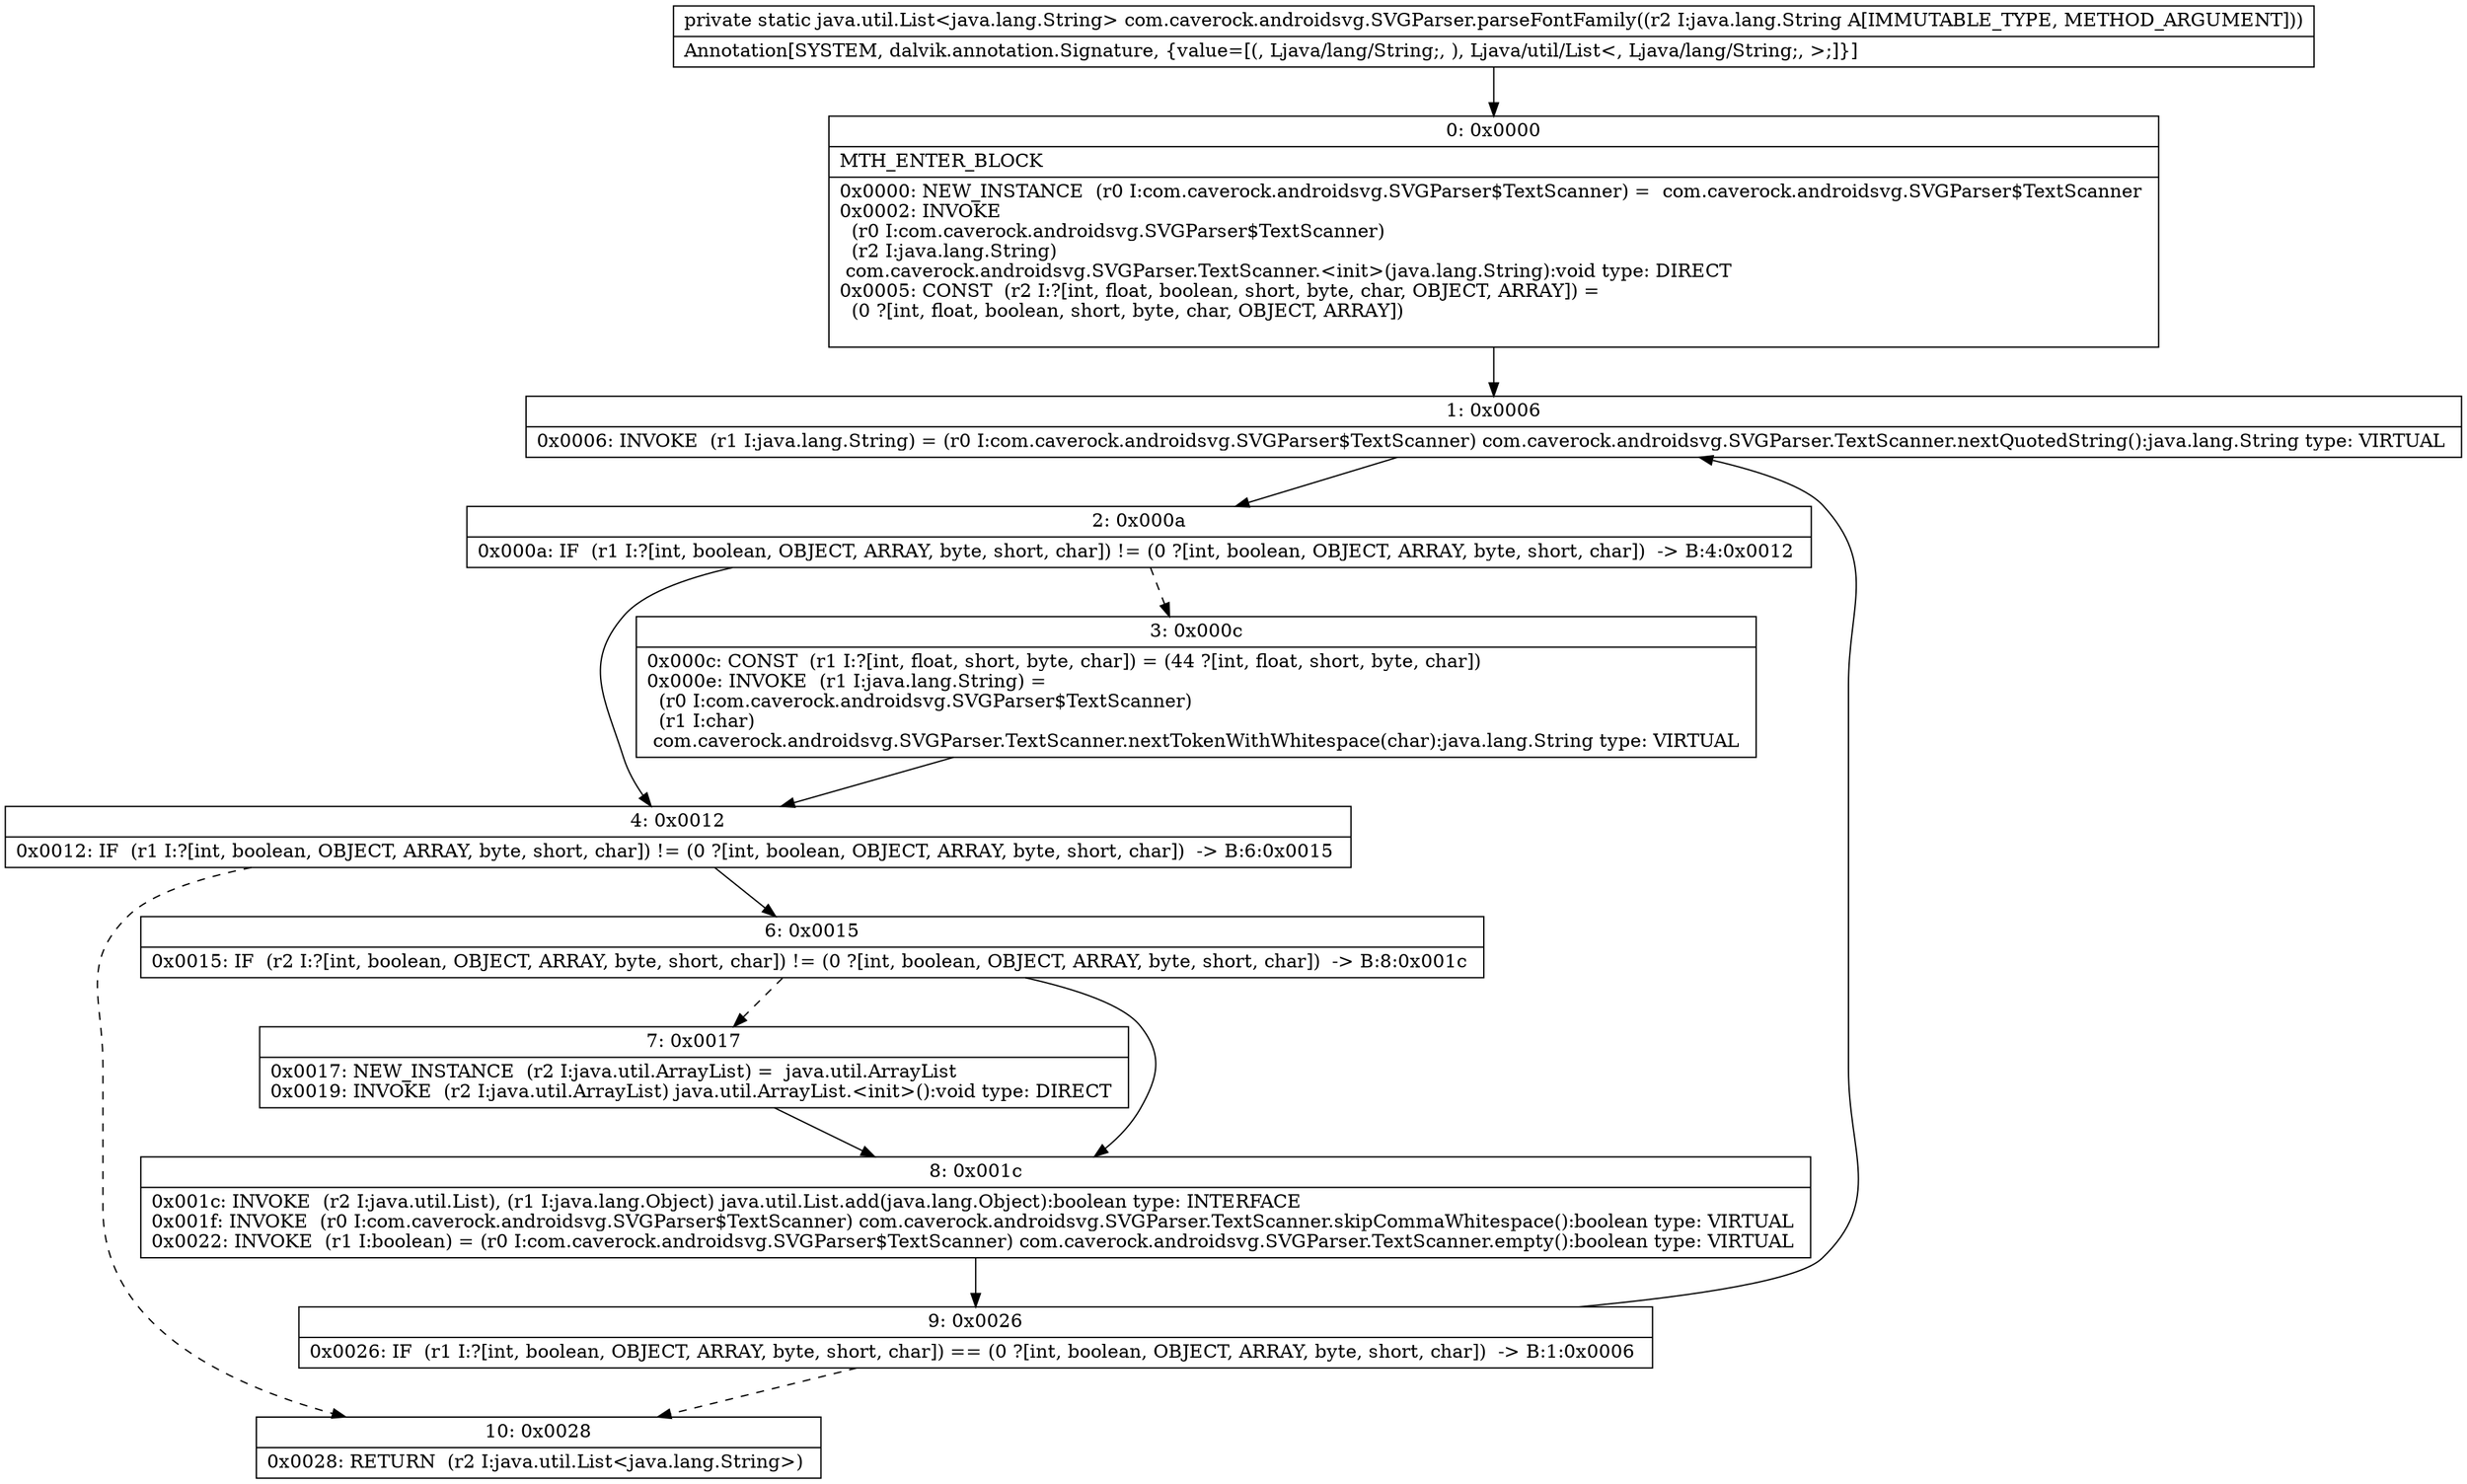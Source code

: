 digraph "CFG forcom.caverock.androidsvg.SVGParser.parseFontFamily(Ljava\/lang\/String;)Ljava\/util\/List;" {
Node_0 [shape=record,label="{0\:\ 0x0000|MTH_ENTER_BLOCK\l|0x0000: NEW_INSTANCE  (r0 I:com.caverock.androidsvg.SVGParser$TextScanner) =  com.caverock.androidsvg.SVGParser$TextScanner \l0x0002: INVOKE  \l  (r0 I:com.caverock.androidsvg.SVGParser$TextScanner)\l  (r2 I:java.lang.String)\l com.caverock.androidsvg.SVGParser.TextScanner.\<init\>(java.lang.String):void type: DIRECT \l0x0005: CONST  (r2 I:?[int, float, boolean, short, byte, char, OBJECT, ARRAY]) = \l  (0 ?[int, float, boolean, short, byte, char, OBJECT, ARRAY])\l \l}"];
Node_1 [shape=record,label="{1\:\ 0x0006|0x0006: INVOKE  (r1 I:java.lang.String) = (r0 I:com.caverock.androidsvg.SVGParser$TextScanner) com.caverock.androidsvg.SVGParser.TextScanner.nextQuotedString():java.lang.String type: VIRTUAL \l}"];
Node_2 [shape=record,label="{2\:\ 0x000a|0x000a: IF  (r1 I:?[int, boolean, OBJECT, ARRAY, byte, short, char]) != (0 ?[int, boolean, OBJECT, ARRAY, byte, short, char])  \-\> B:4:0x0012 \l}"];
Node_3 [shape=record,label="{3\:\ 0x000c|0x000c: CONST  (r1 I:?[int, float, short, byte, char]) = (44 ?[int, float, short, byte, char]) \l0x000e: INVOKE  (r1 I:java.lang.String) = \l  (r0 I:com.caverock.androidsvg.SVGParser$TextScanner)\l  (r1 I:char)\l com.caverock.androidsvg.SVGParser.TextScanner.nextTokenWithWhitespace(char):java.lang.String type: VIRTUAL \l}"];
Node_4 [shape=record,label="{4\:\ 0x0012|0x0012: IF  (r1 I:?[int, boolean, OBJECT, ARRAY, byte, short, char]) != (0 ?[int, boolean, OBJECT, ARRAY, byte, short, char])  \-\> B:6:0x0015 \l}"];
Node_6 [shape=record,label="{6\:\ 0x0015|0x0015: IF  (r2 I:?[int, boolean, OBJECT, ARRAY, byte, short, char]) != (0 ?[int, boolean, OBJECT, ARRAY, byte, short, char])  \-\> B:8:0x001c \l}"];
Node_7 [shape=record,label="{7\:\ 0x0017|0x0017: NEW_INSTANCE  (r2 I:java.util.ArrayList) =  java.util.ArrayList \l0x0019: INVOKE  (r2 I:java.util.ArrayList) java.util.ArrayList.\<init\>():void type: DIRECT \l}"];
Node_8 [shape=record,label="{8\:\ 0x001c|0x001c: INVOKE  (r2 I:java.util.List), (r1 I:java.lang.Object) java.util.List.add(java.lang.Object):boolean type: INTERFACE \l0x001f: INVOKE  (r0 I:com.caverock.androidsvg.SVGParser$TextScanner) com.caverock.androidsvg.SVGParser.TextScanner.skipCommaWhitespace():boolean type: VIRTUAL \l0x0022: INVOKE  (r1 I:boolean) = (r0 I:com.caverock.androidsvg.SVGParser$TextScanner) com.caverock.androidsvg.SVGParser.TextScanner.empty():boolean type: VIRTUAL \l}"];
Node_9 [shape=record,label="{9\:\ 0x0026|0x0026: IF  (r1 I:?[int, boolean, OBJECT, ARRAY, byte, short, char]) == (0 ?[int, boolean, OBJECT, ARRAY, byte, short, char])  \-\> B:1:0x0006 \l}"];
Node_10 [shape=record,label="{10\:\ 0x0028|0x0028: RETURN  (r2 I:java.util.List\<java.lang.String\>) \l}"];
MethodNode[shape=record,label="{private static java.util.List\<java.lang.String\> com.caverock.androidsvg.SVGParser.parseFontFamily((r2 I:java.lang.String A[IMMUTABLE_TYPE, METHOD_ARGUMENT]))  | Annotation[SYSTEM, dalvik.annotation.Signature, \{value=[(, Ljava\/lang\/String;, ), Ljava\/util\/List\<, Ljava\/lang\/String;, \>;]\}]\l}"];
MethodNode -> Node_0;
Node_0 -> Node_1;
Node_1 -> Node_2;
Node_2 -> Node_3[style=dashed];
Node_2 -> Node_4;
Node_3 -> Node_4;
Node_4 -> Node_6;
Node_4 -> Node_10[style=dashed];
Node_6 -> Node_7[style=dashed];
Node_6 -> Node_8;
Node_7 -> Node_8;
Node_8 -> Node_9;
Node_9 -> Node_1;
Node_9 -> Node_10[style=dashed];
}


